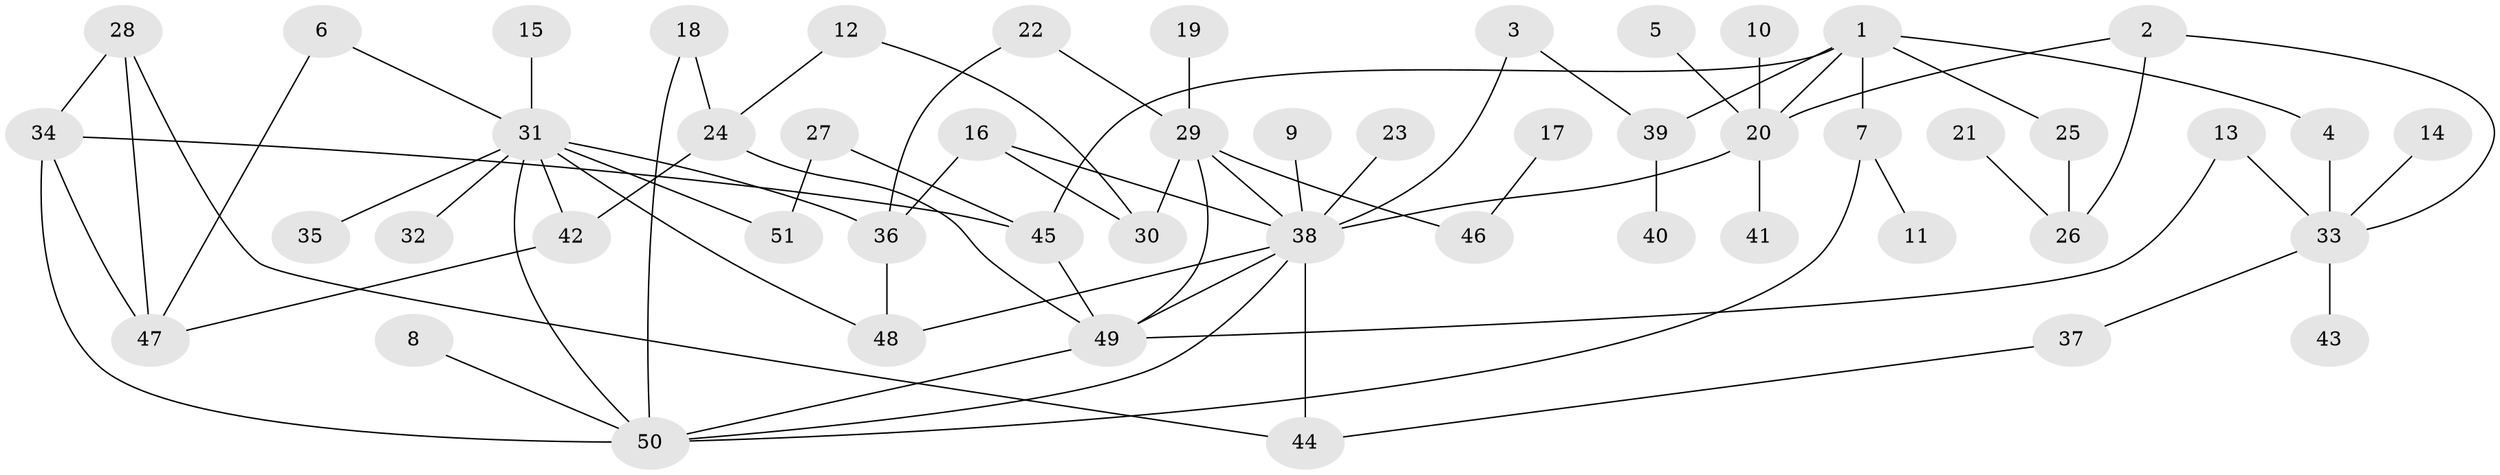 // original degree distribution, {2: 0.2871287128712871, 6: 0.019801980198019802, 4: 0.06930693069306931, 7: 0.0297029702970297, 8: 0.009900990099009901, 3: 0.21782178217821782, 5: 0.039603960396039604, 1: 0.32673267326732675}
// Generated by graph-tools (version 1.1) at 2025/49/03/09/25 03:49:21]
// undirected, 51 vertices, 73 edges
graph export_dot {
graph [start="1"]
  node [color=gray90,style=filled];
  1;
  2;
  3;
  4;
  5;
  6;
  7;
  8;
  9;
  10;
  11;
  12;
  13;
  14;
  15;
  16;
  17;
  18;
  19;
  20;
  21;
  22;
  23;
  24;
  25;
  26;
  27;
  28;
  29;
  30;
  31;
  32;
  33;
  34;
  35;
  36;
  37;
  38;
  39;
  40;
  41;
  42;
  43;
  44;
  45;
  46;
  47;
  48;
  49;
  50;
  51;
  1 -- 4 [weight=1.0];
  1 -- 7 [weight=1.0];
  1 -- 20 [weight=1.0];
  1 -- 25 [weight=1.0];
  1 -- 39 [weight=1.0];
  1 -- 45 [weight=1.0];
  2 -- 20 [weight=1.0];
  2 -- 26 [weight=1.0];
  2 -- 33 [weight=1.0];
  3 -- 38 [weight=1.0];
  3 -- 39 [weight=1.0];
  4 -- 33 [weight=1.0];
  5 -- 20 [weight=1.0];
  6 -- 31 [weight=1.0];
  6 -- 47 [weight=1.0];
  7 -- 11 [weight=1.0];
  7 -- 50 [weight=1.0];
  8 -- 50 [weight=1.0];
  9 -- 38 [weight=1.0];
  10 -- 20 [weight=1.0];
  12 -- 24 [weight=1.0];
  12 -- 30 [weight=1.0];
  13 -- 33 [weight=1.0];
  13 -- 49 [weight=1.0];
  14 -- 33 [weight=1.0];
  15 -- 31 [weight=1.0];
  16 -- 30 [weight=1.0];
  16 -- 36 [weight=1.0];
  16 -- 38 [weight=1.0];
  17 -- 46 [weight=1.0];
  18 -- 24 [weight=1.0];
  18 -- 50 [weight=1.0];
  19 -- 29 [weight=1.0];
  20 -- 38 [weight=1.0];
  20 -- 41 [weight=1.0];
  21 -- 26 [weight=1.0];
  22 -- 29 [weight=1.0];
  22 -- 36 [weight=1.0];
  23 -- 38 [weight=1.0];
  24 -- 42 [weight=1.0];
  24 -- 49 [weight=1.0];
  25 -- 26 [weight=1.0];
  27 -- 45 [weight=1.0];
  27 -- 51 [weight=1.0];
  28 -- 34 [weight=1.0];
  28 -- 44 [weight=1.0];
  28 -- 47 [weight=1.0];
  29 -- 30 [weight=1.0];
  29 -- 38 [weight=1.0];
  29 -- 46 [weight=1.0];
  29 -- 49 [weight=1.0];
  31 -- 32 [weight=1.0];
  31 -- 35 [weight=1.0];
  31 -- 36 [weight=1.0];
  31 -- 42 [weight=1.0];
  31 -- 48 [weight=1.0];
  31 -- 50 [weight=1.0];
  31 -- 51 [weight=1.0];
  33 -- 37 [weight=1.0];
  33 -- 43 [weight=1.0];
  34 -- 45 [weight=1.0];
  34 -- 47 [weight=1.0];
  34 -- 50 [weight=1.0];
  36 -- 48 [weight=1.0];
  37 -- 44 [weight=1.0];
  38 -- 44 [weight=1.0];
  38 -- 48 [weight=1.0];
  38 -- 49 [weight=1.0];
  38 -- 50 [weight=1.0];
  39 -- 40 [weight=1.0];
  42 -- 47 [weight=1.0];
  45 -- 49 [weight=1.0];
  49 -- 50 [weight=1.0];
}
